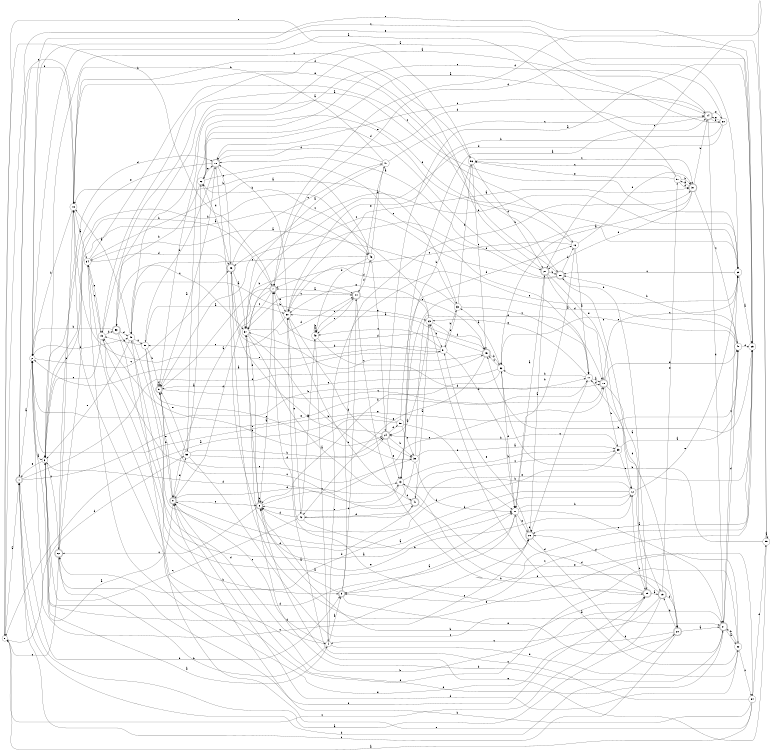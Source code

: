 digraph n50_6 {
__start0 [label="" shape="none"];

rankdir=LR;
size="8,5";

s0 [style="filled", color="black", fillcolor="white" shape="circle", label="0"];
s1 [style="rounded,filled", color="black", fillcolor="white" shape="doublecircle", label="1"];
s2 [style="filled", color="black", fillcolor="white" shape="circle", label="2"];
s3 [style="filled", color="black", fillcolor="white" shape="circle", label="3"];
s4 [style="filled", color="black", fillcolor="white" shape="circle", label="4"];
s5 [style="rounded,filled", color="black", fillcolor="white" shape="doublecircle", label="5"];
s6 [style="rounded,filled", color="black", fillcolor="white" shape="doublecircle", label="6"];
s7 [style="rounded,filled", color="black", fillcolor="white" shape="doublecircle", label="7"];
s8 [style="rounded,filled", color="black", fillcolor="white" shape="doublecircle", label="8"];
s9 [style="rounded,filled", color="black", fillcolor="white" shape="doublecircle", label="9"];
s10 [style="rounded,filled", color="black", fillcolor="white" shape="doublecircle", label="10"];
s11 [style="filled", color="black", fillcolor="white" shape="circle", label="11"];
s12 [style="filled", color="black", fillcolor="white" shape="circle", label="12"];
s13 [style="filled", color="black", fillcolor="white" shape="circle", label="13"];
s14 [style="rounded,filled", color="black", fillcolor="white" shape="doublecircle", label="14"];
s15 [style="filled", color="black", fillcolor="white" shape="circle", label="15"];
s16 [style="filled", color="black", fillcolor="white" shape="circle", label="16"];
s17 [style="filled", color="black", fillcolor="white" shape="circle", label="17"];
s18 [style="rounded,filled", color="black", fillcolor="white" shape="doublecircle", label="18"];
s19 [style="rounded,filled", color="black", fillcolor="white" shape="doublecircle", label="19"];
s20 [style="rounded,filled", color="black", fillcolor="white" shape="doublecircle", label="20"];
s21 [style="rounded,filled", color="black", fillcolor="white" shape="doublecircle", label="21"];
s22 [style="filled", color="black", fillcolor="white" shape="circle", label="22"];
s23 [style="filled", color="black", fillcolor="white" shape="circle", label="23"];
s24 [style="rounded,filled", color="black", fillcolor="white" shape="doublecircle", label="24"];
s25 [style="filled", color="black", fillcolor="white" shape="circle", label="25"];
s26 [style="rounded,filled", color="black", fillcolor="white" shape="doublecircle", label="26"];
s27 [style="rounded,filled", color="black", fillcolor="white" shape="doublecircle", label="27"];
s28 [style="rounded,filled", color="black", fillcolor="white" shape="doublecircle", label="28"];
s29 [style="rounded,filled", color="black", fillcolor="white" shape="doublecircle", label="29"];
s30 [style="filled", color="black", fillcolor="white" shape="circle", label="30"];
s31 [style="rounded,filled", color="black", fillcolor="white" shape="doublecircle", label="31"];
s32 [style="filled", color="black", fillcolor="white" shape="circle", label="32"];
s33 [style="filled", color="black", fillcolor="white" shape="circle", label="33"];
s34 [style="filled", color="black", fillcolor="white" shape="circle", label="34"];
s35 [style="filled", color="black", fillcolor="white" shape="circle", label="35"];
s36 [style="rounded,filled", color="black", fillcolor="white" shape="doublecircle", label="36"];
s37 [style="filled", color="black", fillcolor="white" shape="circle", label="37"];
s38 [style="filled", color="black", fillcolor="white" shape="circle", label="38"];
s39 [style="filled", color="black", fillcolor="white" shape="circle", label="39"];
s40 [style="filled", color="black", fillcolor="white" shape="circle", label="40"];
s41 [style="rounded,filled", color="black", fillcolor="white" shape="doublecircle", label="41"];
s42 [style="filled", color="black", fillcolor="white" shape="circle", label="42"];
s43 [style="filled", color="black", fillcolor="white" shape="circle", label="43"];
s44 [style="rounded,filled", color="black", fillcolor="white" shape="doublecircle", label="44"];
s45 [style="rounded,filled", color="black", fillcolor="white" shape="doublecircle", label="45"];
s46 [style="filled", color="black", fillcolor="white" shape="circle", label="46"];
s47 [style="filled", color="black", fillcolor="white" shape="circle", label="47"];
s48 [style="filled", color="black", fillcolor="white" shape="circle", label="48"];
s49 [style="filled", color="black", fillcolor="white" shape="circle", label="49"];
s50 [style="filled", color="black", fillcolor="white" shape="circle", label="50"];
s51 [style="filled", color="black", fillcolor="white" shape="circle", label="51"];
s52 [style="filled", color="black", fillcolor="white" shape="circle", label="52"];
s53 [style="rounded,filled", color="black", fillcolor="white" shape="doublecircle", label="53"];
s54 [style="filled", color="black", fillcolor="white" shape="circle", label="54"];
s55 [style="filled", color="black", fillcolor="white" shape="circle", label="55"];
s56 [style="filled", color="black", fillcolor="white" shape="circle", label="56"];
s57 [style="filled", color="black", fillcolor="white" shape="circle", label="57"];
s58 [style="filled", color="black", fillcolor="white" shape="circle", label="58"];
s59 [style="filled", color="black", fillcolor="white" shape="circle", label="59"];
s60 [style="filled", color="black", fillcolor="white" shape="circle", label="60"];
s61 [style="rounded,filled", color="black", fillcolor="white" shape="doublecircle", label="61"];
s0 -> s1 [label="a"];
s0 -> s7 [label="b"];
s0 -> s29 [label="c"];
s0 -> s59 [label="d"];
s0 -> s56 [label="e"];
s1 -> s2 [label="a"];
s1 -> s5 [label="b"];
s1 -> s35 [label="c"];
s1 -> s45 [label="d"];
s1 -> s17 [label="e"];
s2 -> s3 [label="a"];
s2 -> s17 [label="b"];
s2 -> s36 [label="c"];
s2 -> s49 [label="d"];
s2 -> s25 [label="e"];
s3 -> s4 [label="a"];
s3 -> s46 [label="b"];
s3 -> s61 [label="c"];
s3 -> s26 [label="d"];
s3 -> s1 [label="e"];
s4 -> s5 [label="a"];
s4 -> s61 [label="b"];
s4 -> s8 [label="c"];
s4 -> s22 [label="d"];
s4 -> s35 [label="e"];
s5 -> s6 [label="a"];
s5 -> s31 [label="b"];
s5 -> s44 [label="c"];
s5 -> s25 [label="d"];
s5 -> s20 [label="e"];
s6 -> s7 [label="a"];
s6 -> s6 [label="b"];
s6 -> s61 [label="c"];
s6 -> s37 [label="d"];
s6 -> s18 [label="e"];
s7 -> s8 [label="a"];
s7 -> s3 [label="b"];
s7 -> s37 [label="c"];
s7 -> s8 [label="d"];
s7 -> s30 [label="e"];
s8 -> s2 [label="a"];
s8 -> s9 [label="b"];
s8 -> s6 [label="c"];
s8 -> s13 [label="d"];
s8 -> s59 [label="e"];
s9 -> s10 [label="a"];
s9 -> s44 [label="b"];
s9 -> s18 [label="c"];
s9 -> s9 [label="d"];
s9 -> s8 [label="e"];
s10 -> s11 [label="a"];
s10 -> s50 [label="b"];
s10 -> s36 [label="c"];
s10 -> s14 [label="d"];
s10 -> s3 [label="e"];
s11 -> s5 [label="a"];
s11 -> s12 [label="b"];
s11 -> s21 [label="c"];
s11 -> s3 [label="d"];
s11 -> s26 [label="e"];
s12 -> s8 [label="a"];
s12 -> s13 [label="b"];
s12 -> s29 [label="c"];
s12 -> s61 [label="d"];
s12 -> s35 [label="e"];
s13 -> s14 [label="a"];
s13 -> s39 [label="b"];
s13 -> s41 [label="c"];
s13 -> s3 [label="d"];
s13 -> s20 [label="e"];
s14 -> s15 [label="a"];
s14 -> s60 [label="b"];
s14 -> s10 [label="c"];
s14 -> s21 [label="d"];
s14 -> s60 [label="e"];
s15 -> s16 [label="a"];
s15 -> s5 [label="b"];
s15 -> s3 [label="c"];
s15 -> s53 [label="d"];
s15 -> s34 [label="e"];
s16 -> s17 [label="a"];
s16 -> s11 [label="b"];
s16 -> s30 [label="c"];
s16 -> s31 [label="d"];
s16 -> s59 [label="e"];
s17 -> s18 [label="a"];
s17 -> s32 [label="b"];
s17 -> s26 [label="c"];
s17 -> s20 [label="d"];
s17 -> s23 [label="e"];
s18 -> s19 [label="a"];
s18 -> s39 [label="b"];
s18 -> s35 [label="c"];
s18 -> s17 [label="d"];
s18 -> s40 [label="e"];
s19 -> s1 [label="a"];
s19 -> s20 [label="b"];
s19 -> s4 [label="c"];
s19 -> s26 [label="d"];
s19 -> s57 [label="e"];
s20 -> s21 [label="a"];
s20 -> s1 [label="b"];
s20 -> s1 [label="c"];
s20 -> s19 [label="d"];
s20 -> s34 [label="e"];
s21 -> s22 [label="a"];
s21 -> s37 [label="b"];
s21 -> s35 [label="c"];
s21 -> s40 [label="d"];
s21 -> s8 [label="e"];
s22 -> s23 [label="a"];
s22 -> s21 [label="b"];
s22 -> s54 [label="c"];
s22 -> s8 [label="d"];
s22 -> s48 [label="e"];
s23 -> s24 [label="a"];
s23 -> s51 [label="b"];
s23 -> s52 [label="c"];
s23 -> s45 [label="d"];
s23 -> s30 [label="e"];
s24 -> s25 [label="a"];
s24 -> s38 [label="b"];
s24 -> s36 [label="c"];
s24 -> s58 [label="d"];
s24 -> s13 [label="e"];
s25 -> s26 [label="a"];
s25 -> s45 [label="b"];
s25 -> s5 [label="c"];
s25 -> s7 [label="d"];
s25 -> s2 [label="e"];
s26 -> s27 [label="a"];
s26 -> s26 [label="b"];
s26 -> s2 [label="c"];
s26 -> s21 [label="d"];
s26 -> s51 [label="e"];
s27 -> s11 [label="a"];
s27 -> s28 [label="b"];
s27 -> s3 [label="c"];
s27 -> s18 [label="d"];
s27 -> s12 [label="e"];
s28 -> s10 [label="a"];
s28 -> s29 [label="b"];
s28 -> s9 [label="c"];
s28 -> s16 [label="d"];
s28 -> s48 [label="e"];
s29 -> s19 [label="a"];
s29 -> s6 [label="b"];
s29 -> s30 [label="c"];
s29 -> s11 [label="d"];
s29 -> s28 [label="e"];
s30 -> s31 [label="a"];
s30 -> s10 [label="b"];
s30 -> s50 [label="c"];
s30 -> s38 [label="d"];
s30 -> s42 [label="e"];
s31 -> s32 [label="a"];
s31 -> s14 [label="b"];
s31 -> s40 [label="c"];
s31 -> s27 [label="d"];
s31 -> s57 [label="e"];
s32 -> s33 [label="a"];
s32 -> s6 [label="b"];
s32 -> s45 [label="c"];
s32 -> s11 [label="d"];
s32 -> s9 [label="e"];
s33 -> s34 [label="a"];
s33 -> s56 [label="b"];
s33 -> s17 [label="c"];
s33 -> s7 [label="d"];
s33 -> s51 [label="e"];
s34 -> s33 [label="a"];
s34 -> s21 [label="b"];
s34 -> s35 [label="c"];
s34 -> s36 [label="d"];
s34 -> s15 [label="e"];
s35 -> s25 [label="a"];
s35 -> s36 [label="b"];
s35 -> s28 [label="c"];
s35 -> s37 [label="d"];
s35 -> s53 [label="e"];
s36 -> s37 [label="a"];
s36 -> s51 [label="b"];
s36 -> s47 [label="c"];
s36 -> s52 [label="d"];
s36 -> s54 [label="e"];
s37 -> s13 [label="a"];
s37 -> s38 [label="b"];
s37 -> s44 [label="c"];
s37 -> s44 [label="d"];
s37 -> s6 [label="e"];
s38 -> s39 [label="a"];
s38 -> s11 [label="b"];
s38 -> s15 [label="c"];
s38 -> s18 [label="d"];
s38 -> s6 [label="e"];
s39 -> s40 [label="a"];
s39 -> s24 [label="b"];
s39 -> s41 [label="c"];
s39 -> s6 [label="d"];
s39 -> s12 [label="e"];
s40 -> s13 [label="a"];
s40 -> s28 [label="b"];
s40 -> s32 [label="c"];
s40 -> s25 [label="d"];
s40 -> s2 [label="e"];
s41 -> s23 [label="a"];
s41 -> s30 [label="b"];
s41 -> s9 [label="c"];
s41 -> s42 [label="d"];
s41 -> s22 [label="e"];
s42 -> s43 [label="a"];
s42 -> s26 [label="b"];
s42 -> s3 [label="c"];
s42 -> s6 [label="d"];
s42 -> s25 [label="e"];
s43 -> s43 [label="a"];
s43 -> s43 [label="b"];
s43 -> s4 [label="c"];
s43 -> s18 [label="d"];
s43 -> s44 [label="e"];
s44 -> s7 [label="a"];
s44 -> s29 [label="b"];
s44 -> s45 [label="c"];
s44 -> s46 [label="d"];
s44 -> s43 [label="e"];
s45 -> s30 [label="a"];
s45 -> s32 [label="b"];
s45 -> s37 [label="c"];
s45 -> s7 [label="d"];
s45 -> s42 [label="e"];
s46 -> s47 [label="a"];
s46 -> s48 [label="b"];
s46 -> s49 [label="c"];
s46 -> s43 [label="d"];
s46 -> s24 [label="e"];
s47 -> s37 [label="a"];
s47 -> s48 [label="b"];
s47 -> s14 [label="c"];
s47 -> s10 [label="d"];
s47 -> s44 [label="e"];
s48 -> s34 [label="a"];
s48 -> s2 [label="b"];
s48 -> s0 [label="c"];
s48 -> s28 [label="d"];
s48 -> s1 [label="e"];
s49 -> s48 [label="a"];
s49 -> s23 [label="b"];
s49 -> s50 [label="c"];
s49 -> s4 [label="d"];
s49 -> s3 [label="e"];
s50 -> s30 [label="a"];
s50 -> s9 [label="b"];
s50 -> s15 [label="c"];
s50 -> s41 [label="d"];
s50 -> s24 [label="e"];
s51 -> s2 [label="a"];
s51 -> s33 [label="b"];
s51 -> s43 [label="c"];
s51 -> s11 [label="d"];
s51 -> s48 [label="e"];
s52 -> s14 [label="a"];
s52 -> s53 [label="b"];
s52 -> s17 [label="c"];
s52 -> s27 [label="d"];
s52 -> s10 [label="e"];
s53 -> s11 [label="a"];
s53 -> s2 [label="b"];
s53 -> s37 [label="c"];
s53 -> s49 [label="d"];
s53 -> s12 [label="e"];
s54 -> s0 [label="a"];
s54 -> s8 [label="b"];
s54 -> s7 [label="c"];
s54 -> s55 [label="d"];
s54 -> s49 [label="e"];
s55 -> s55 [label="a"];
s55 -> s32 [label="b"];
s55 -> s27 [label="c"];
s55 -> s7 [label="d"];
s55 -> s6 [label="e"];
s56 -> s9 [label="a"];
s56 -> s13 [label="b"];
s56 -> s31 [label="c"];
s56 -> s27 [label="d"];
s56 -> s45 [label="e"];
s57 -> s2 [label="a"];
s57 -> s31 [label="b"];
s57 -> s56 [label="c"];
s57 -> s31 [label="d"];
s57 -> s56 [label="e"];
s58 -> s0 [label="a"];
s58 -> s15 [label="b"];
s58 -> s38 [label="c"];
s58 -> s16 [label="d"];
s58 -> s11 [label="e"];
s59 -> s52 [label="a"];
s59 -> s24 [label="b"];
s59 -> s21 [label="c"];
s59 -> s24 [label="d"];
s59 -> s9 [label="e"];
s60 -> s49 [label="a"];
s60 -> s30 [label="b"];
s60 -> s52 [label="c"];
s60 -> s37 [label="d"];
s60 -> s14 [label="e"];
s61 -> s46 [label="a"];
s61 -> s48 [label="b"];
s61 -> s0 [label="c"];
s61 -> s10 [label="d"];
s61 -> s29 [label="e"];

}